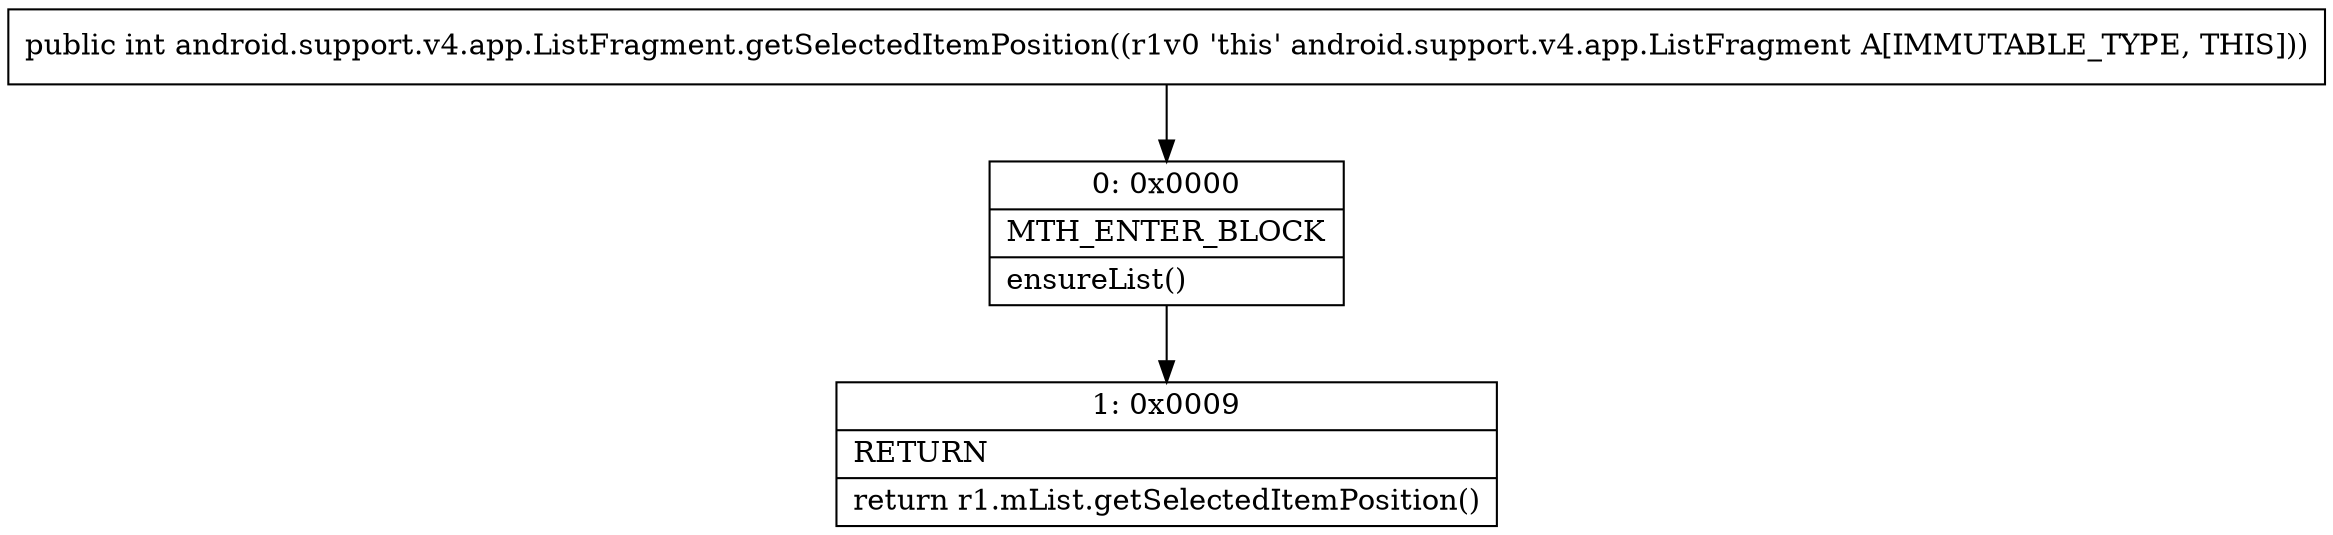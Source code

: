 digraph "CFG forandroid.support.v4.app.ListFragment.getSelectedItemPosition()I" {
Node_0 [shape=record,label="{0\:\ 0x0000|MTH_ENTER_BLOCK\l|ensureList()\l}"];
Node_1 [shape=record,label="{1\:\ 0x0009|RETURN\l|return r1.mList.getSelectedItemPosition()\l}"];
MethodNode[shape=record,label="{public int android.support.v4.app.ListFragment.getSelectedItemPosition((r1v0 'this' android.support.v4.app.ListFragment A[IMMUTABLE_TYPE, THIS])) }"];
MethodNode -> Node_0;
Node_0 -> Node_1;
}

